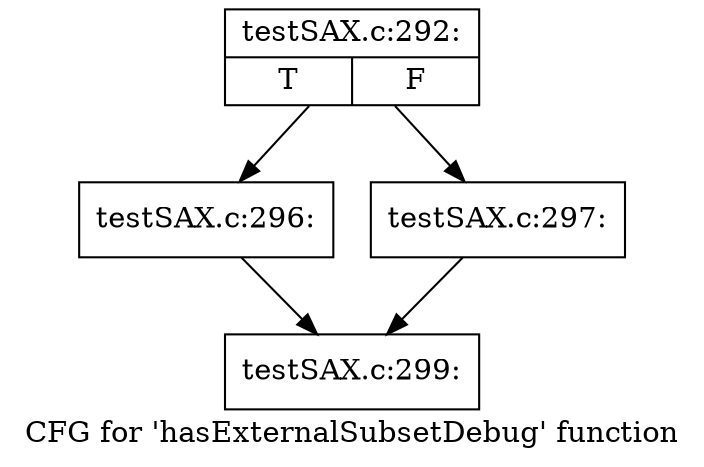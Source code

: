 digraph "CFG for 'hasExternalSubsetDebug' function" {
	label="CFG for 'hasExternalSubsetDebug' function";

	Node0x446e090 [shape=record,label="{testSAX.c:292:|{<s0>T|<s1>F}}"];
	Node0x446e090 -> Node0x446eed0;
	Node0x446e090 -> Node0x446e240;
	Node0x446eed0 [shape=record,label="{testSAX.c:296:}"];
	Node0x446eed0 -> Node0x446ef20;
	Node0x446e240 [shape=record,label="{testSAX.c:297:}"];
	Node0x446e240 -> Node0x446ef20;
	Node0x446ef20 [shape=record,label="{testSAX.c:299:}"];
}
